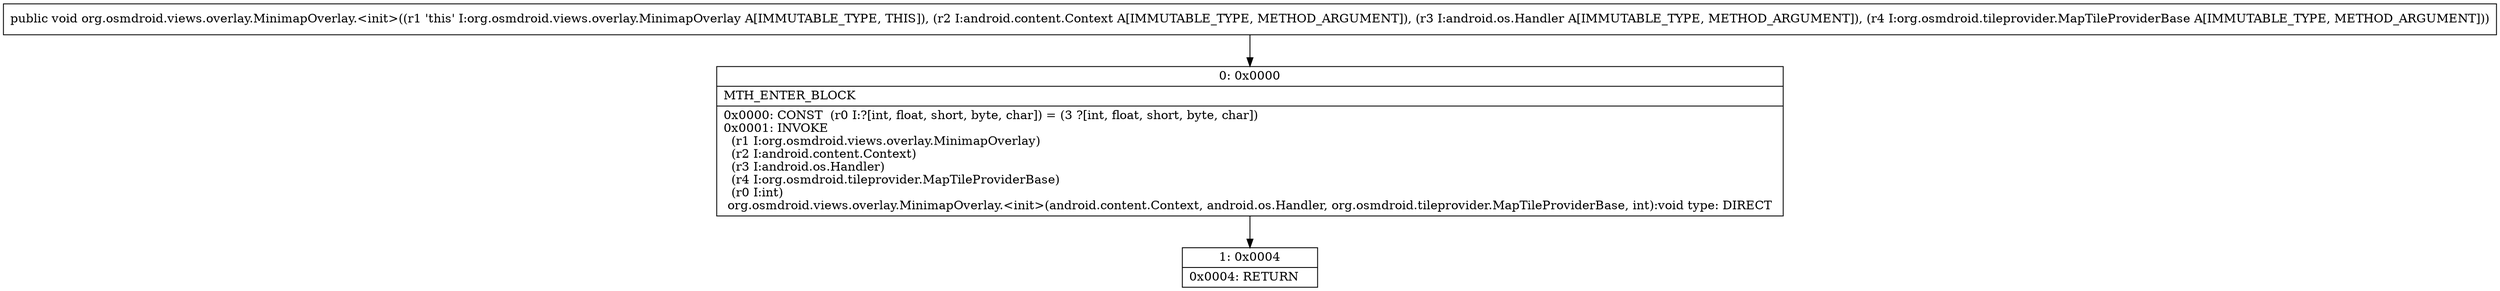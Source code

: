 digraph "CFG fororg.osmdroid.views.overlay.MinimapOverlay.\<init\>(Landroid\/content\/Context;Landroid\/os\/Handler;Lorg\/osmdroid\/tileprovider\/MapTileProviderBase;)V" {
Node_0 [shape=record,label="{0\:\ 0x0000|MTH_ENTER_BLOCK\l|0x0000: CONST  (r0 I:?[int, float, short, byte, char]) = (3 ?[int, float, short, byte, char]) \l0x0001: INVOKE  \l  (r1 I:org.osmdroid.views.overlay.MinimapOverlay)\l  (r2 I:android.content.Context)\l  (r3 I:android.os.Handler)\l  (r4 I:org.osmdroid.tileprovider.MapTileProviderBase)\l  (r0 I:int)\l org.osmdroid.views.overlay.MinimapOverlay.\<init\>(android.content.Context, android.os.Handler, org.osmdroid.tileprovider.MapTileProviderBase, int):void type: DIRECT \l}"];
Node_1 [shape=record,label="{1\:\ 0x0004|0x0004: RETURN   \l}"];
MethodNode[shape=record,label="{public void org.osmdroid.views.overlay.MinimapOverlay.\<init\>((r1 'this' I:org.osmdroid.views.overlay.MinimapOverlay A[IMMUTABLE_TYPE, THIS]), (r2 I:android.content.Context A[IMMUTABLE_TYPE, METHOD_ARGUMENT]), (r3 I:android.os.Handler A[IMMUTABLE_TYPE, METHOD_ARGUMENT]), (r4 I:org.osmdroid.tileprovider.MapTileProviderBase A[IMMUTABLE_TYPE, METHOD_ARGUMENT])) }"];
MethodNode -> Node_0;
Node_0 -> Node_1;
}

